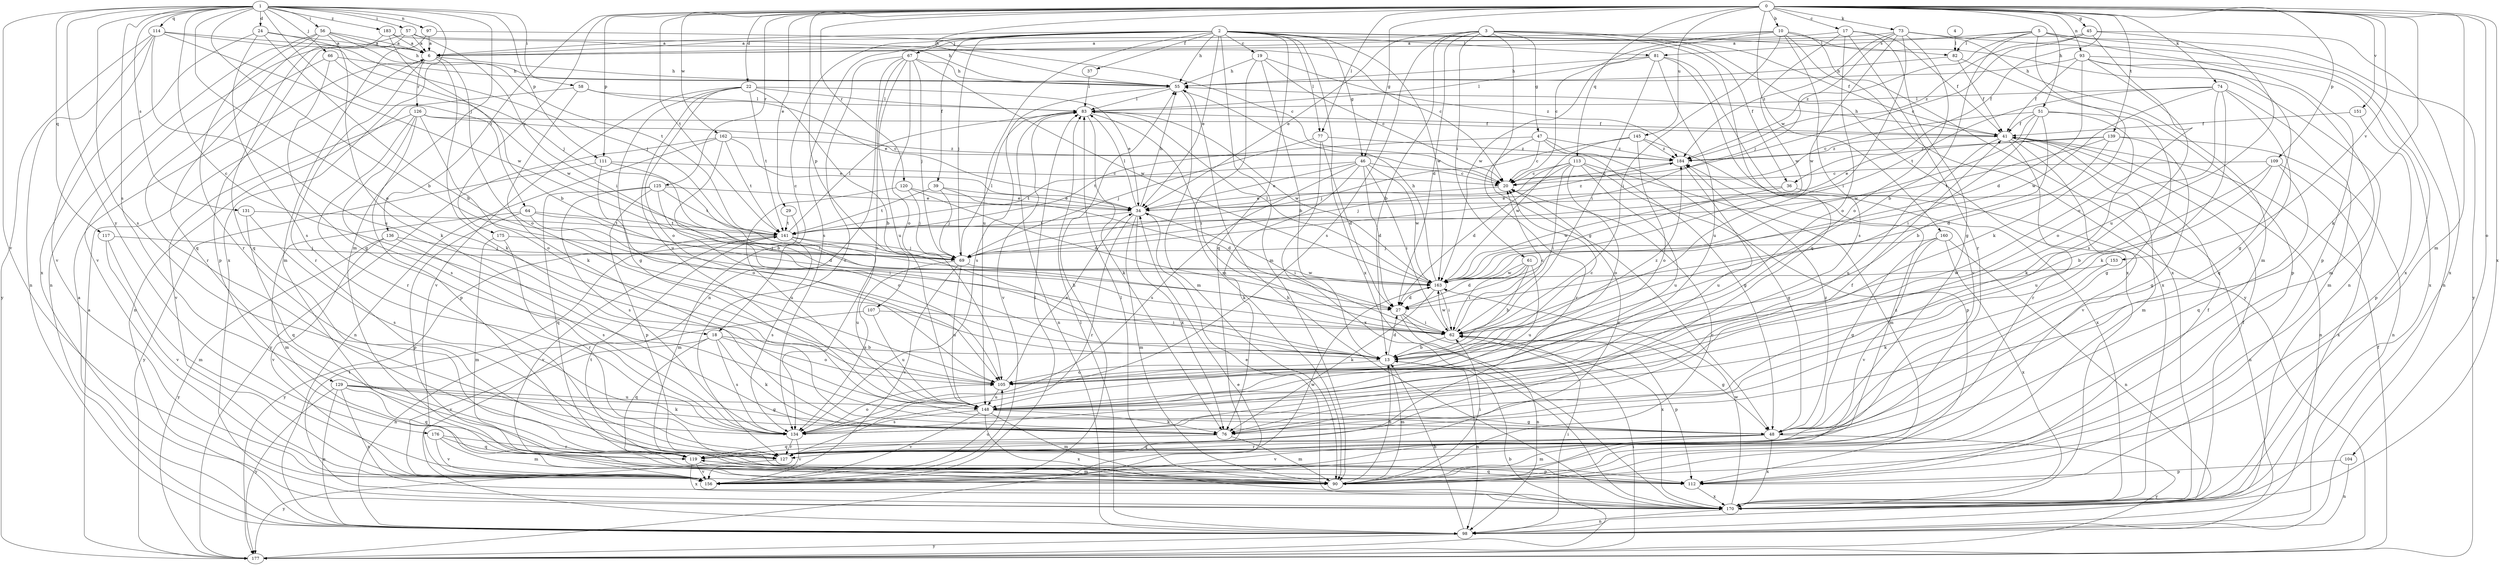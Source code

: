 strict digraph  {
0;
1;
2;
3;
4;
5;
6;
10;
13;
17;
18;
19;
20;
22;
24;
27;
29;
34;
36;
37;
39;
41;
45;
46;
47;
48;
51;
55;
56;
57;
58;
61;
62;
64;
66;
67;
69;
73;
74;
76;
77;
81;
82;
83;
90;
93;
97;
98;
104;
105;
107;
109;
111;
112;
113;
114;
117;
119;
120;
125;
126;
127;
129;
131;
134;
136;
139;
141;
145;
148;
151;
153;
156;
160;
162;
163;
170;
175;
176;
177;
183;
184;
0 -> 10  [label=b];
0 -> 17  [label=c];
0 -> 22  [label=d];
0 -> 29  [label=e];
0 -> 36  [label=f];
0 -> 45  [label=g];
0 -> 46  [label=g];
0 -> 51  [label=h];
0 -> 55  [label=h];
0 -> 73  [label=k];
0 -> 74  [label=k];
0 -> 76  [label=k];
0 -> 77  [label=l];
0 -> 90  [label=m];
0 -> 93  [label=n];
0 -> 104  [label=o];
0 -> 107  [label=p];
0 -> 109  [label=p];
0 -> 111  [label=p];
0 -> 113  [label=q];
0 -> 120  [label=r];
0 -> 125  [label=r];
0 -> 136  [label=t];
0 -> 139  [label=t];
0 -> 141  [label=t];
0 -> 145  [label=u];
0 -> 151  [label=v];
0 -> 153  [label=v];
0 -> 160  [label=w];
0 -> 162  [label=w];
0 -> 170  [label=x];
0 -> 175  [label=y];
1 -> 13  [label=b];
1 -> 18  [label=c];
1 -> 24  [label=d];
1 -> 56  [label=i];
1 -> 57  [label=i];
1 -> 58  [label=i];
1 -> 64  [label=j];
1 -> 66  [label=j];
1 -> 90  [label=m];
1 -> 97  [label=n];
1 -> 105  [label=o];
1 -> 111  [label=p];
1 -> 114  [label=q];
1 -> 117  [label=q];
1 -> 129  [label=s];
1 -> 131  [label=s];
1 -> 134  [label=s];
1 -> 156  [label=v];
1 -> 170  [label=x];
1 -> 176  [label=y];
1 -> 183  [label=z];
2 -> 6  [label=a];
2 -> 18  [label=c];
2 -> 19  [label=c];
2 -> 34  [label=e];
2 -> 36  [label=f];
2 -> 37  [label=f];
2 -> 39  [label=f];
2 -> 41  [label=f];
2 -> 46  [label=g];
2 -> 55  [label=h];
2 -> 67  [label=j];
2 -> 69  [label=j];
2 -> 77  [label=l];
2 -> 81  [label=l];
2 -> 90  [label=m];
2 -> 119  [label=q];
2 -> 134  [label=s];
2 -> 148  [label=u];
2 -> 163  [label=w];
2 -> 170  [label=x];
3 -> 13  [label=b];
3 -> 27  [label=d];
3 -> 34  [label=e];
3 -> 47  [label=g];
3 -> 48  [label=g];
3 -> 61  [label=i];
3 -> 82  [label=l];
3 -> 119  [label=q];
3 -> 134  [label=s];
3 -> 170  [label=x];
4 -> 82  [label=l];
5 -> 13  [label=b];
5 -> 76  [label=k];
5 -> 82  [label=l];
5 -> 98  [label=n];
5 -> 112  [label=p];
5 -> 177  [label=y];
5 -> 184  [label=z];
5 -> 81  [label=s];
6 -> 55  [label=h];
6 -> 76  [label=k];
6 -> 105  [label=o];
6 -> 126  [label=r];
6 -> 127  [label=r];
10 -> 6  [label=a];
10 -> 20  [label=c];
10 -> 62  [label=i];
10 -> 98  [label=n];
10 -> 134  [label=s];
10 -> 163  [label=w];
10 -> 170  [label=x];
10 -> 177  [label=y];
13 -> 20  [label=c];
13 -> 27  [label=d];
13 -> 90  [label=m];
13 -> 98  [label=n];
13 -> 105  [label=o];
13 -> 184  [label=z];
17 -> 6  [label=a];
17 -> 41  [label=f];
17 -> 48  [label=g];
17 -> 105  [label=o];
17 -> 127  [label=r];
17 -> 163  [label=w];
18 -> 13  [label=b];
18 -> 76  [label=k];
18 -> 105  [label=o];
18 -> 119  [label=q];
18 -> 134  [label=s];
18 -> 156  [label=v];
19 -> 13  [label=b];
19 -> 20  [label=c];
19 -> 55  [label=h];
19 -> 90  [label=m];
19 -> 184  [label=z];
20 -> 34  [label=e];
22 -> 13  [label=b];
22 -> 34  [label=e];
22 -> 48  [label=g];
22 -> 83  [label=l];
22 -> 105  [label=o];
22 -> 141  [label=t];
22 -> 148  [label=u];
22 -> 156  [label=v];
24 -> 6  [label=a];
24 -> 13  [label=b];
24 -> 69  [label=j];
24 -> 134  [label=s];
24 -> 170  [label=x];
27 -> 62  [label=i];
27 -> 98  [label=n];
27 -> 170  [label=x];
29 -> 90  [label=m];
29 -> 141  [label=t];
34 -> 55  [label=h];
34 -> 62  [label=i];
34 -> 76  [label=k];
34 -> 83  [label=l];
34 -> 90  [label=m];
34 -> 127  [label=r];
34 -> 141  [label=t];
34 -> 184  [label=z];
36 -> 34  [label=e];
36 -> 98  [label=n];
36 -> 163  [label=w];
37 -> 83  [label=l];
39 -> 27  [label=d];
39 -> 34  [label=e];
39 -> 69  [label=j];
39 -> 141  [label=t];
41 -> 55  [label=h];
41 -> 90  [label=m];
41 -> 98  [label=n];
41 -> 127  [label=r];
41 -> 148  [label=u];
41 -> 156  [label=v];
41 -> 184  [label=z];
45 -> 6  [label=a];
45 -> 20  [label=c];
45 -> 105  [label=o];
45 -> 148  [label=u];
45 -> 170  [label=x];
45 -> 184  [label=z];
46 -> 20  [label=c];
46 -> 27  [label=d];
46 -> 34  [label=e];
46 -> 62  [label=i];
46 -> 76  [label=k];
46 -> 134  [label=s];
46 -> 141  [label=t];
46 -> 163  [label=w];
47 -> 20  [label=c];
47 -> 48  [label=g];
47 -> 112  [label=p];
47 -> 127  [label=r];
47 -> 141  [label=t];
47 -> 184  [label=z];
48 -> 90  [label=m];
48 -> 119  [label=q];
48 -> 127  [label=r];
48 -> 156  [label=v];
48 -> 170  [label=x];
48 -> 177  [label=y];
48 -> 184  [label=z];
51 -> 13  [label=b];
51 -> 20  [label=c];
51 -> 41  [label=f];
51 -> 48  [label=g];
51 -> 62  [label=i];
51 -> 76  [label=k];
51 -> 163  [label=w];
55 -> 83  [label=l];
55 -> 90  [label=m];
55 -> 134  [label=s];
56 -> 6  [label=a];
56 -> 55  [label=h];
56 -> 76  [label=k];
56 -> 98  [label=n];
56 -> 119  [label=q];
56 -> 127  [label=r];
56 -> 141  [label=t];
57 -> 6  [label=a];
57 -> 20  [label=c];
57 -> 62  [label=i];
57 -> 112  [label=p];
57 -> 156  [label=v];
58 -> 34  [label=e];
58 -> 76  [label=k];
58 -> 83  [label=l];
58 -> 98  [label=n];
61 -> 13  [label=b];
61 -> 27  [label=d];
61 -> 62  [label=i];
61 -> 148  [label=u];
61 -> 163  [label=w];
62 -> 13  [label=b];
62 -> 20  [label=c];
62 -> 48  [label=g];
62 -> 112  [label=p];
62 -> 163  [label=w];
64 -> 27  [label=d];
64 -> 62  [label=i];
64 -> 90  [label=m];
64 -> 112  [label=p];
64 -> 141  [label=t];
66 -> 48  [label=g];
66 -> 55  [label=h];
66 -> 127  [label=r];
66 -> 163  [label=w];
67 -> 55  [label=h];
67 -> 69  [label=j];
67 -> 98  [label=n];
67 -> 105  [label=o];
67 -> 127  [label=r];
67 -> 134  [label=s];
67 -> 148  [label=u];
67 -> 163  [label=w];
69 -> 83  [label=l];
69 -> 134  [label=s];
69 -> 148  [label=u];
69 -> 156  [label=v];
69 -> 163  [label=w];
73 -> 6  [label=a];
73 -> 62  [label=i];
73 -> 69  [label=j];
73 -> 90  [label=m];
73 -> 105  [label=o];
73 -> 163  [label=w];
73 -> 170  [label=x];
73 -> 184  [label=z];
74 -> 76  [label=k];
74 -> 83  [label=l];
74 -> 90  [label=m];
74 -> 105  [label=o];
74 -> 119  [label=q];
74 -> 141  [label=t];
74 -> 163  [label=w];
76 -> 90  [label=m];
76 -> 119  [label=q];
77 -> 27  [label=d];
77 -> 69  [label=j];
77 -> 170  [label=x];
77 -> 184  [label=z];
81 -> 55  [label=h];
81 -> 62  [label=i];
81 -> 83  [label=l];
81 -> 148  [label=u];
81 -> 156  [label=v];
81 -> 170  [label=x];
82 -> 41  [label=f];
82 -> 55  [label=h];
82 -> 112  [label=p];
83 -> 41  [label=f];
83 -> 62  [label=i];
83 -> 76  [label=k];
83 -> 98  [label=n];
83 -> 156  [label=v];
83 -> 163  [label=w];
90 -> 13  [label=b];
90 -> 20  [label=c];
90 -> 62  [label=i];
90 -> 83  [label=l];
90 -> 141  [label=t];
93 -> 27  [label=d];
93 -> 41  [label=f];
93 -> 48  [label=g];
93 -> 55  [label=h];
93 -> 90  [label=m];
93 -> 134  [label=s];
93 -> 170  [label=x];
97 -> 6  [label=a];
97 -> 20  [label=c];
97 -> 90  [label=m];
98 -> 6  [label=a];
98 -> 13  [label=b];
98 -> 62  [label=i];
98 -> 83  [label=l];
98 -> 177  [label=y];
104 -> 98  [label=n];
104 -> 112  [label=p];
105 -> 34  [label=e];
105 -> 148  [label=u];
107 -> 62  [label=i];
107 -> 98  [label=n];
107 -> 148  [label=u];
109 -> 13  [label=b];
109 -> 20  [label=c];
109 -> 119  [label=q];
109 -> 148  [label=u];
109 -> 170  [label=x];
111 -> 20  [label=c];
111 -> 62  [label=i];
111 -> 105  [label=o];
111 -> 177  [label=y];
112 -> 41  [label=f];
112 -> 119  [label=q];
112 -> 170  [label=x];
113 -> 20  [label=c];
113 -> 27  [label=d];
113 -> 48  [label=g];
113 -> 62  [label=i];
113 -> 69  [label=j];
113 -> 90  [label=m];
113 -> 105  [label=o];
113 -> 148  [label=u];
114 -> 6  [label=a];
114 -> 69  [label=j];
114 -> 98  [label=n];
114 -> 148  [label=u];
114 -> 156  [label=v];
114 -> 163  [label=w];
114 -> 177  [label=y];
117 -> 69  [label=j];
117 -> 90  [label=m];
117 -> 156  [label=v];
119 -> 90  [label=m];
119 -> 112  [label=p];
119 -> 156  [label=v];
119 -> 170  [label=x];
120 -> 27  [label=d];
120 -> 34  [label=e];
120 -> 69  [label=j];
120 -> 148  [label=u];
125 -> 34  [label=e];
125 -> 105  [label=o];
125 -> 112  [label=p];
125 -> 119  [label=q];
125 -> 134  [label=s];
125 -> 141  [label=t];
126 -> 20  [label=c];
126 -> 41  [label=f];
126 -> 105  [label=o];
126 -> 112  [label=p];
126 -> 127  [label=r];
126 -> 134  [label=s];
126 -> 156  [label=v];
127 -> 20  [label=c];
127 -> 177  [label=y];
127 -> 184  [label=z];
129 -> 48  [label=g];
129 -> 76  [label=k];
129 -> 98  [label=n];
129 -> 119  [label=q];
129 -> 148  [label=u];
129 -> 170  [label=x];
129 -> 177  [label=y];
131 -> 119  [label=q];
131 -> 134  [label=s];
131 -> 141  [label=t];
134 -> 41  [label=f];
134 -> 105  [label=o];
134 -> 127  [label=r];
134 -> 156  [label=v];
136 -> 69  [label=j];
136 -> 134  [label=s];
136 -> 156  [label=v];
136 -> 177  [label=y];
139 -> 27  [label=d];
139 -> 34  [label=e];
139 -> 48  [label=g];
139 -> 98  [label=n];
139 -> 141  [label=t];
139 -> 184  [label=z];
141 -> 69  [label=j];
141 -> 83  [label=l];
141 -> 134  [label=s];
141 -> 148  [label=u];
141 -> 156  [label=v];
141 -> 177  [label=y];
145 -> 69  [label=j];
145 -> 105  [label=o];
145 -> 163  [label=w];
145 -> 170  [label=x];
145 -> 184  [label=z];
148 -> 48  [label=g];
148 -> 76  [label=k];
148 -> 90  [label=m];
148 -> 134  [label=s];
148 -> 156  [label=v];
148 -> 170  [label=x];
151 -> 41  [label=f];
151 -> 112  [label=p];
153 -> 76  [label=k];
153 -> 163  [label=w];
156 -> 55  [label=h];
156 -> 83  [label=l];
156 -> 105  [label=o];
156 -> 163  [label=w];
160 -> 48  [label=g];
160 -> 69  [label=j];
160 -> 98  [label=n];
160 -> 156  [label=v];
160 -> 170  [label=x];
162 -> 13  [label=b];
162 -> 34  [label=e];
162 -> 98  [label=n];
162 -> 141  [label=t];
162 -> 177  [label=y];
162 -> 184  [label=z];
163 -> 27  [label=d];
163 -> 55  [label=h];
163 -> 62  [label=i];
163 -> 76  [label=k];
163 -> 83  [label=l];
170 -> 34  [label=e];
170 -> 41  [label=f];
170 -> 55  [label=h];
170 -> 98  [label=n];
170 -> 141  [label=t];
170 -> 163  [label=w];
175 -> 69  [label=j];
175 -> 90  [label=m];
175 -> 127  [label=r];
176 -> 90  [label=m];
176 -> 119  [label=q];
176 -> 127  [label=r];
176 -> 156  [label=v];
177 -> 6  [label=a];
177 -> 13  [label=b];
177 -> 34  [label=e];
177 -> 41  [label=f];
177 -> 62  [label=i];
183 -> 6  [label=a];
183 -> 13  [label=b];
183 -> 55  [label=h];
183 -> 119  [label=q];
184 -> 20  [label=c];
184 -> 148  [label=u];
}
